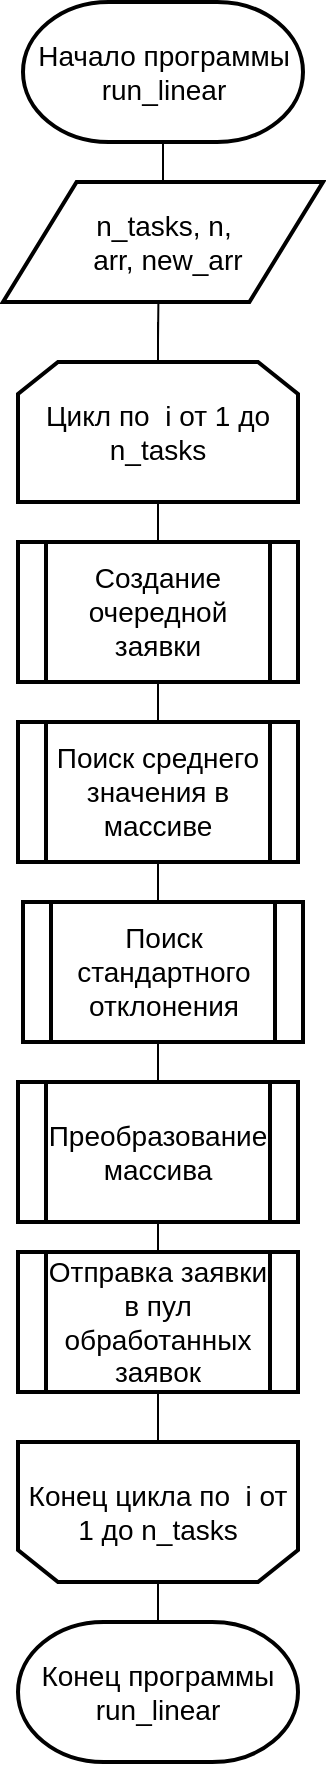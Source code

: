 <mxfile version="13.9.9" type="device"><diagram id="C5RBs43oDa-KdzZeNtuy" name="Page-1"><mxGraphModel dx="952" dy="1813" grid="1" gridSize="10" guides="1" tooltips="1" connect="1" arrows="1" fold="1" page="1" pageScale="1" pageWidth="827" pageHeight="1169" math="0" shadow="0"><root><mxCell id="WIyWlLk6GJQsqaUBKTNV-0"/><mxCell id="WIyWlLk6GJQsqaUBKTNV-1" parent="WIyWlLk6GJQsqaUBKTNV-0"/><mxCell id="1BoH41LsbzfiNftz_nvk-5" style="edgeStyle=orthogonalEdgeStyle;rounded=0;orthogonalLoop=1;jettySize=auto;html=1;exitX=0.5;exitY=0;exitDx=0;exitDy=0;exitPerimeter=0;entryX=0.5;entryY=1;entryDx=0;entryDy=0;entryPerimeter=0;endArrow=none;endFill=0;" parent="WIyWlLk6GJQsqaUBKTNV-1" source="WdZP0otw79XUUpHIpCqY-11" target="1BoH41LsbzfiNftz_nvk-4" edge="1"><mxGeometry relative="1" as="geometry"><mxPoint x="870" y="930" as="sourcePoint"/><mxPoint x="870" y="120" as="targetPoint"/></mxGeometry></mxCell><mxCell id="1mhITmf9AZdk3Hxi34PB-6" style="edgeStyle=orthogonalEdgeStyle;rounded=0;orthogonalLoop=1;jettySize=auto;html=1;exitX=0.5;exitY=0;exitDx=0;exitDy=0;exitPerimeter=0;entryX=0.5;entryY=1;entryDx=0;entryDy=0;entryPerimeter=0;endArrow=none;endFill=0;" parent="WIyWlLk6GJQsqaUBKTNV-1" source="1BoH41LsbzfiNftz_nvk-4" edge="1"><mxGeometry relative="1" as="geometry"><mxPoint x="872.5" y="590" as="sourcePoint"/><mxPoint x="870" y="120" as="targetPoint"/></mxGeometry></mxCell><mxCell id="1mhITmf9AZdk3Hxi34PB-5" style="edgeStyle=orthogonalEdgeStyle;rounded=0;orthogonalLoop=1;jettySize=auto;html=1;exitX=0.5;exitY=0;exitDx=0;exitDy=0;exitPerimeter=0;entryX=0.5;entryY=1;entryDx=0;entryDy=0;entryPerimeter=0;endArrow=none;endFill=0;" parent="WIyWlLk6GJQsqaUBKTNV-1" target="_blK2kj-LV2LUoSYWWXs-2" edge="1"><mxGeometry relative="1" as="geometry"><mxPoint x="870" y="130" as="sourcePoint"/></mxGeometry></mxCell><mxCell id="WdZP0otw79XUUpHIpCqY-11" value="Конец программы run_linear" style="strokeWidth=2;html=1;shape=mxgraph.flowchart.terminator;whiteSpace=wrap;fontSize=14;" parent="WIyWlLk6GJQsqaUBKTNV-1" vertex="1"><mxGeometry x="800" y="770" width="140" height="70" as="geometry"/></mxCell><mxCell id="_blK2kj-LV2LUoSYWWXs-2" value="&lt;font style=&quot;font-size: 14px&quot;&gt;Начало программы run_linear&lt;/font&gt;" style="strokeWidth=2;html=1;shape=mxgraph.flowchart.terminator;whiteSpace=wrap;fontSize=14;fontFamily=Helvetica;" parent="WIyWlLk6GJQsqaUBKTNV-1" vertex="1"><mxGeometry x="802.5" y="-40" width="140" height="70" as="geometry"/></mxCell><mxCell id="_blK2kj-LV2LUoSYWWXs-17" style="edgeStyle=orthogonalEdgeStyle;rounded=0;orthogonalLoop=1;jettySize=auto;html=1;exitX=0.5;exitY=1;exitDx=0;exitDy=0;exitPerimeter=0;entryX=0.5;entryY=1;entryDx=0;entryDy=0;endArrow=none;endFill=0;" parent="WIyWlLk6GJQsqaUBKTNV-1" edge="1"><mxGeometry relative="1" as="geometry"><mxPoint x="877.5" y="810" as="sourcePoint"/><mxPoint x="877.5" y="810" as="targetPoint"/></mxGeometry></mxCell><mxCell id="KI6t1zhLUABQhlnHe4h6-0" value="&lt;span style=&quot;font-size: 14px&quot;&gt;Цикл по&amp;nbsp; i от 1 до n_tasks&lt;/span&gt;" style="shape=loopLimit;whiteSpace=wrap;html=1;strokeWidth=2;" parent="WIyWlLk6GJQsqaUBKTNV-1" vertex="1"><mxGeometry x="800" y="140" width="140" height="70" as="geometry"/></mxCell><mxCell id="KI6t1zhLUABQhlnHe4h6-6" value="&lt;span style=&quot;font-size: 14px&quot;&gt;Конец цикла&amp;nbsp;&lt;/span&gt;&lt;span style=&quot;font-size: 14px&quot;&gt;по&amp;nbsp; i от 1 до n_tasks&lt;/span&gt;" style="shape=loopLimit;whiteSpace=wrap;html=1;strokeWidth=2;direction=west;" parent="WIyWlLk6GJQsqaUBKTNV-1" vertex="1"><mxGeometry x="800" y="680" width="140" height="70" as="geometry"/></mxCell><mxCell id="JPrhd-5eOgPDo48qGL33-0" value="&lt;span style=&quot;font-size: 14px&quot;&gt;n_tasks, n,&lt;br&gt;&amp;nbsp;arr, new_arr&lt;/span&gt;" style="shape=parallelogram;html=1;strokeWidth=2;perimeter=parallelogramPerimeter;whiteSpace=wrap;rounded=0;arcSize=12;size=0.23;fontSize=13;" parent="WIyWlLk6GJQsqaUBKTNV-1" vertex="1"><mxGeometry x="792.5" y="50" width="160" height="60" as="geometry"/></mxCell><mxCell id="1BoH41LsbzfiNftz_nvk-0" value="Преобразование массива" style="shape=process;whiteSpace=wrap;html=1;backgroundOutline=1;strokeWidth=2;fontSize=14;" parent="WIyWlLk6GJQsqaUBKTNV-1" vertex="1"><mxGeometry x="800" y="500" width="140" height="70" as="geometry"/></mxCell><mxCell id="1BoH41LsbzfiNftz_nvk-1" value="Поиск стандартного отклонения" style="shape=process;whiteSpace=wrap;html=1;backgroundOutline=1;strokeWidth=2;fontSize=14;" parent="WIyWlLk6GJQsqaUBKTNV-1" vertex="1"><mxGeometry x="802.5" y="410" width="140" height="70" as="geometry"/></mxCell><mxCell id="1BoH41LsbzfiNftz_nvk-2" value="Поиск среднего значения в массиве" style="shape=process;whiteSpace=wrap;html=1;backgroundOutline=1;strokeWidth=2;fontSize=14;" parent="WIyWlLk6GJQsqaUBKTNV-1" vertex="1"><mxGeometry x="800" y="320" width="140" height="70" as="geometry"/></mxCell><mxCell id="1BoH41LsbzfiNftz_nvk-3" value="Создание очередной заявки" style="shape=process;whiteSpace=wrap;html=1;backgroundOutline=1;strokeWidth=2;fontSize=14;" parent="WIyWlLk6GJQsqaUBKTNV-1" vertex="1"><mxGeometry x="800" y="230" width="140" height="70" as="geometry"/></mxCell><mxCell id="1BoH41LsbzfiNftz_nvk-4" value="Отправка заявки в пул обработанных заявок" style="shape=process;whiteSpace=wrap;html=1;backgroundOutline=1;strokeWidth=2;fontSize=14;" parent="WIyWlLk6GJQsqaUBKTNV-1" vertex="1"><mxGeometry x="800" y="585" width="140" height="70" as="geometry"/></mxCell></root></mxGraphModel></diagram></mxfile>